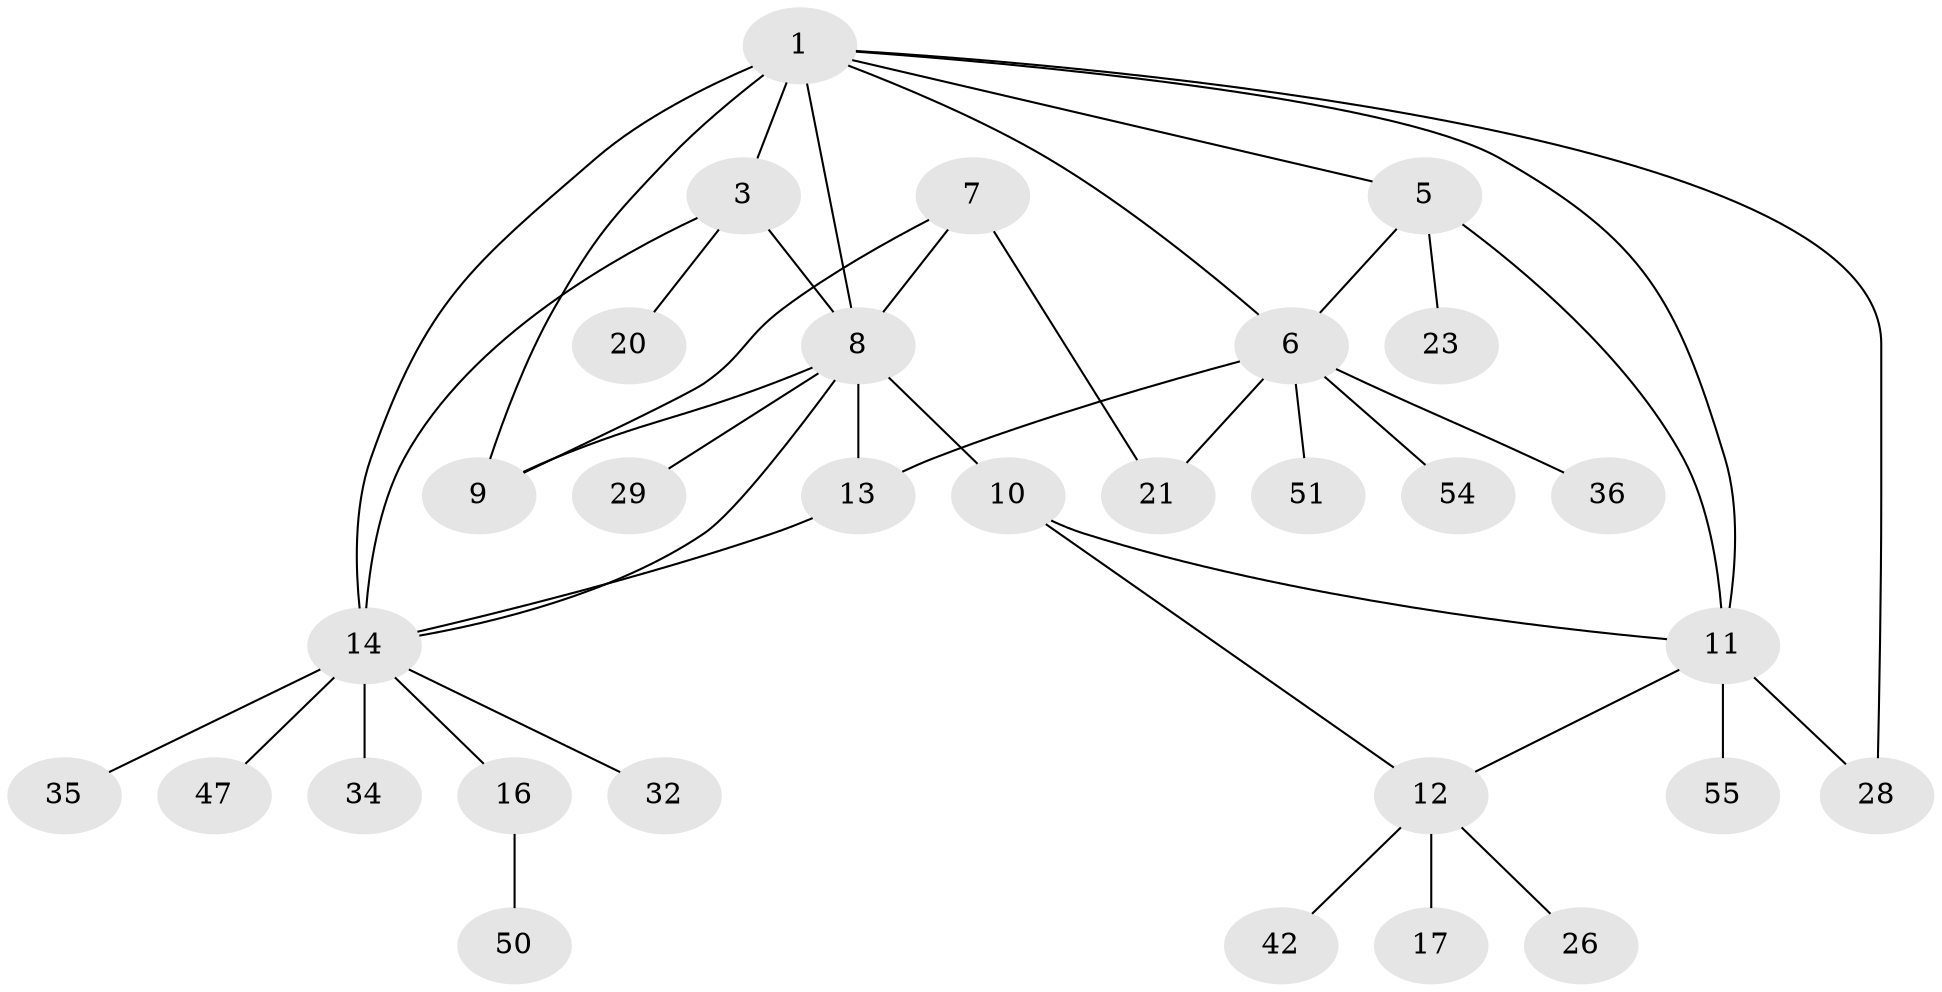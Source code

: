// original degree distribution, {6: 0.06666666666666667, 3: 0.06666666666666667, 10: 0.03333333333333333, 5: 0.03333333333333333, 7: 0.05, 13: 0.016666666666666666, 2: 0.23333333333333334, 1: 0.5}
// Generated by graph-tools (version 1.1) at 2025/16/03/09/25 04:16:06]
// undirected, 30 vertices, 42 edges
graph export_dot {
graph [start="1"]
  node [color=gray90,style=filled];
  1 [super="+2+46"];
  3 [super="+56+53+58+40+43+31"];
  5 [super="+52"];
  6;
  7 [super="+45+33"];
  8 [super="+15"];
  9;
  10 [super="+48+19+22"];
  11;
  12 [super="+25"];
  13;
  14 [super="+18+59+60"];
  16;
  17;
  20 [super="+30"];
  21 [super="+44"];
  23;
  26;
  28;
  29 [super="+37"];
  32 [super="+57"];
  34;
  35;
  36 [super="+41"];
  42;
  47;
  50;
  51;
  54;
  55;
  1 -- 3 [weight=3];
  1 -- 9;
  1 -- 11;
  1 -- 5;
  1 -- 6;
  1 -- 8 [weight=2];
  1 -- 14 [weight=2];
  1 -- 28;
  3 -- 14;
  3 -- 20;
  3 -- 8;
  5 -- 6;
  5 -- 11;
  5 -- 23;
  6 -- 13;
  6 -- 21;
  6 -- 36;
  6 -- 51;
  6 -- 54;
  7 -- 8;
  7 -- 9;
  7 -- 21;
  8 -- 9;
  8 -- 10 [weight=3];
  8 -- 29;
  8 -- 13;
  8 -- 14;
  10 -- 11;
  10 -- 12;
  11 -- 12;
  11 -- 28;
  11 -- 55;
  12 -- 17;
  12 -- 26;
  12 -- 42;
  13 -- 14;
  14 -- 16;
  14 -- 32;
  14 -- 34;
  14 -- 35;
  14 -- 47;
  16 -- 50;
}
